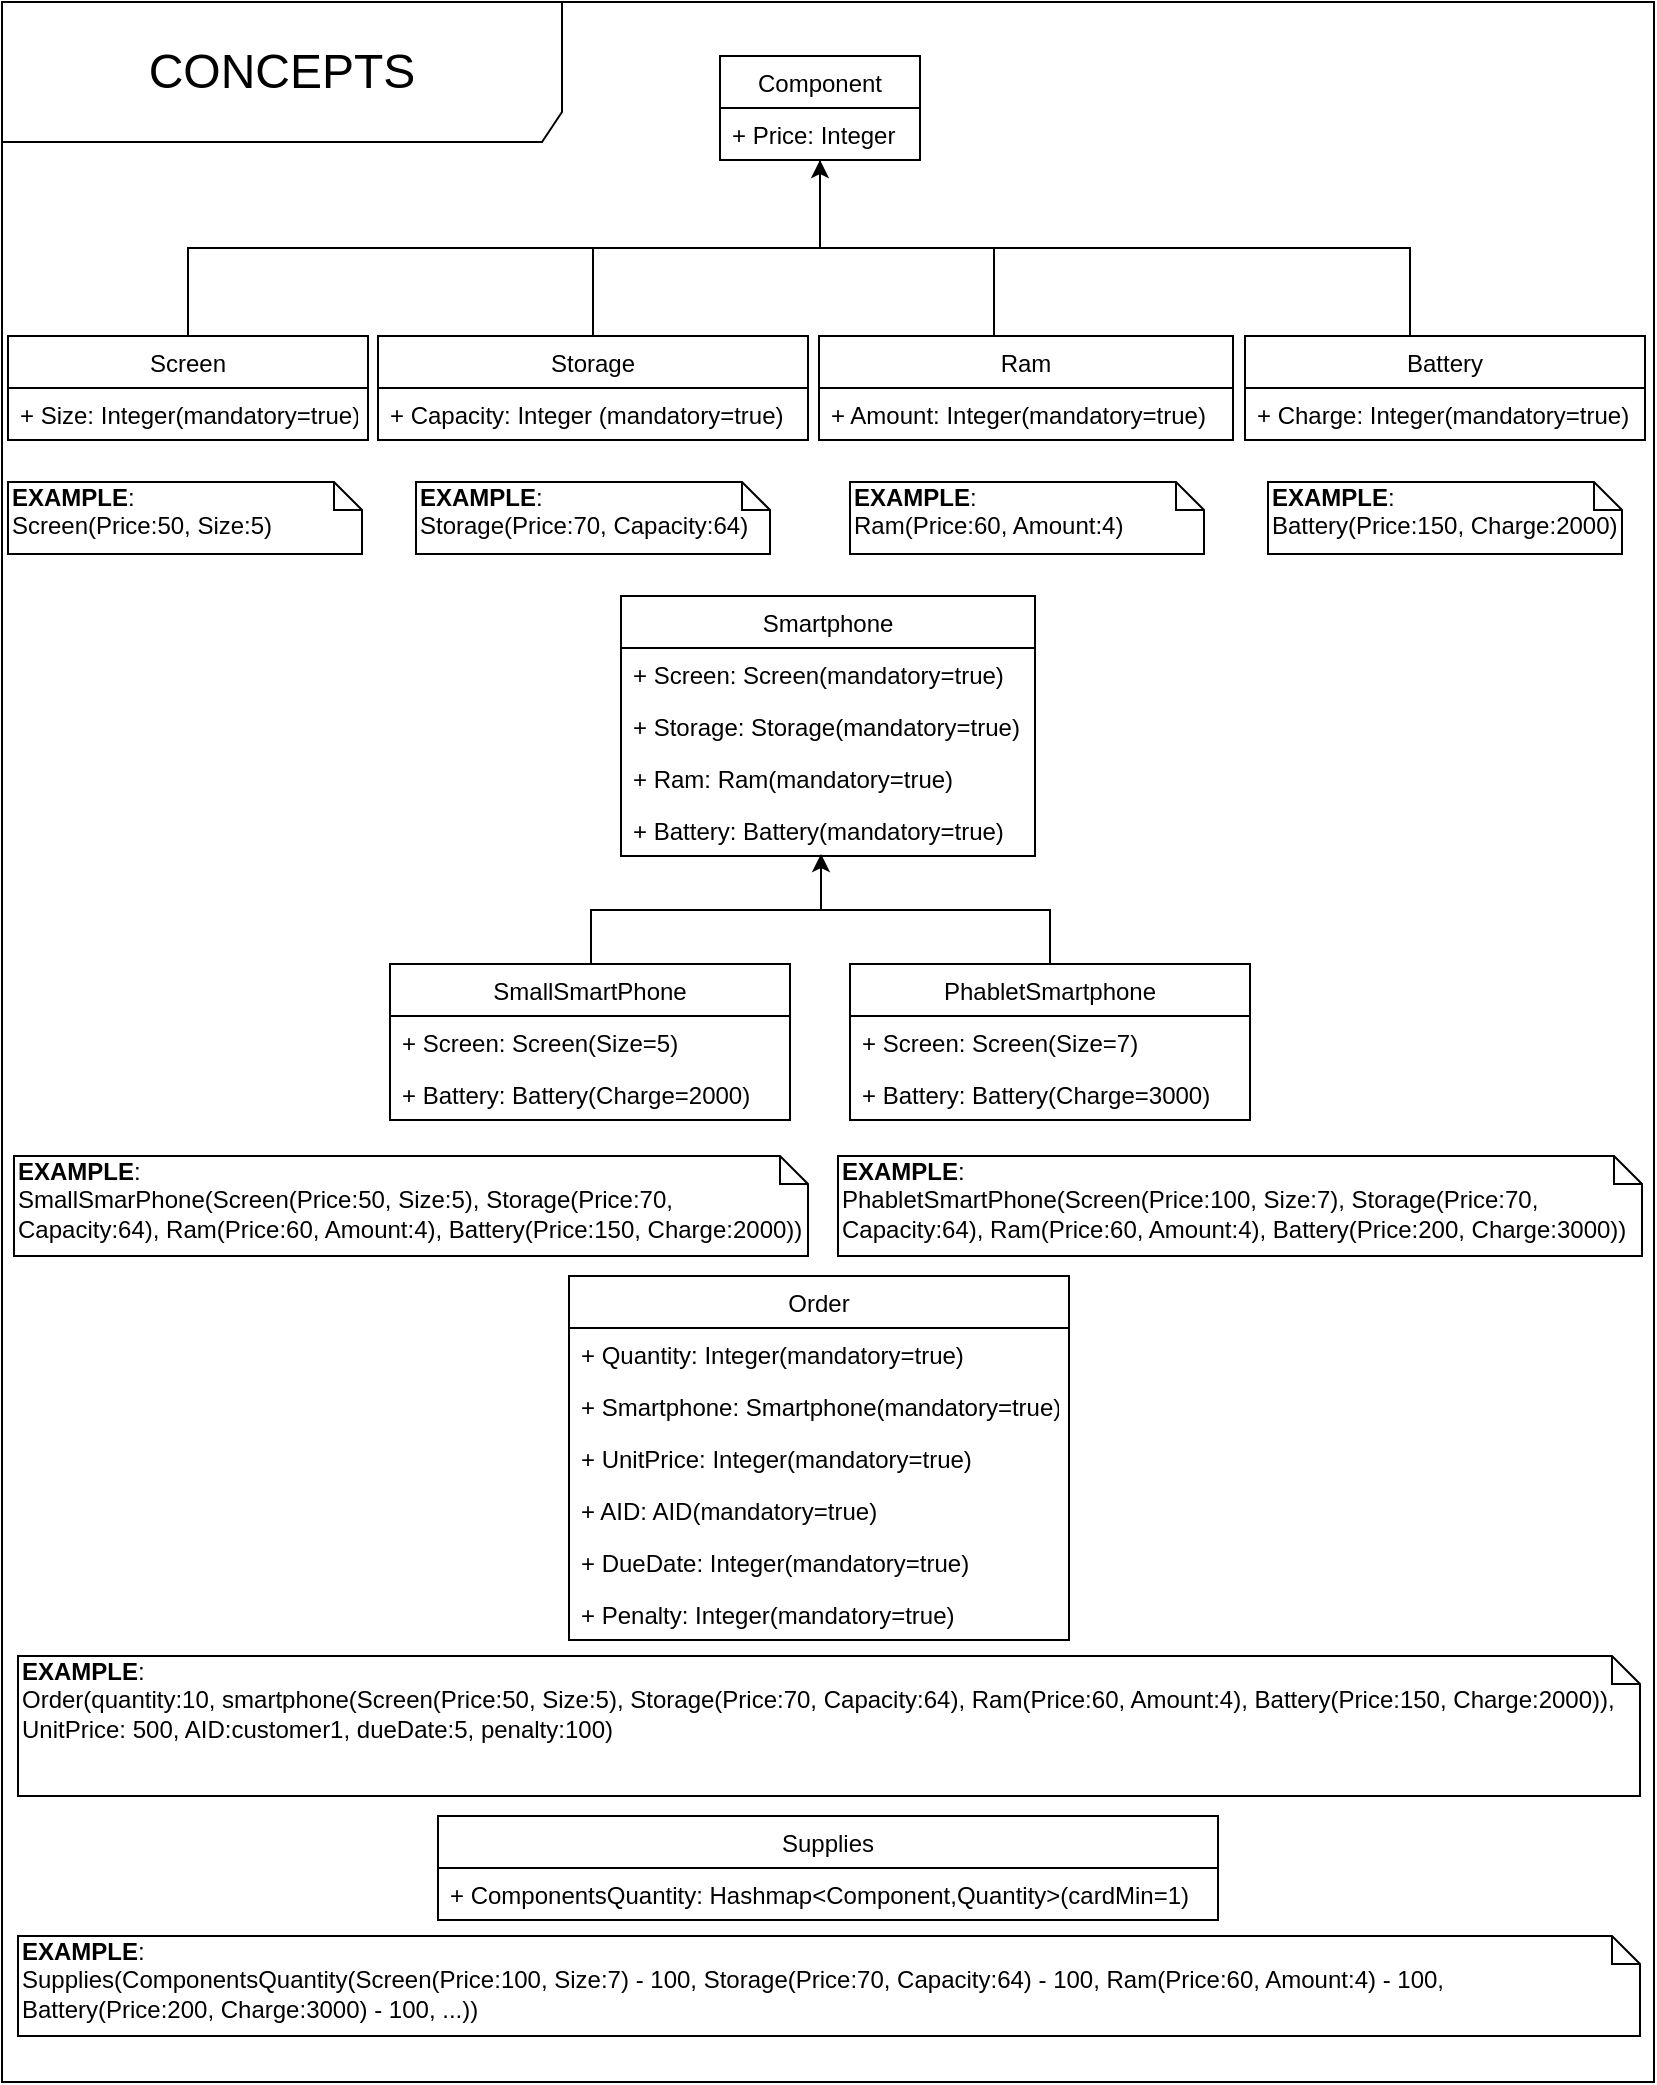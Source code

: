 <mxfile version="12.2.7" type="device" pages="1"><diagram id="f3bSzYjijK9g2ex00dDu" name="Page-1"><mxGraphModel dx="1422" dy="762" grid="1" gridSize="10" guides="1" tooltips="1" connect="1" arrows="1" fold="1" page="1" pageScale="1" pageWidth="827" pageHeight="1169" math="0" shadow="0"><root><mxCell id="0"/><mxCell id="1" parent="0"/><mxCell id="PcAVKyxKNJqnor0HwVi1-2" value="Order" style="swimlane;fontStyle=0;childLayout=stackLayout;horizontal=1;startSize=26;fillColor=none;horizontalStack=0;resizeParent=1;resizeParentMax=0;resizeLast=0;collapsible=1;marginBottom=0;" parent="1" vertex="1"><mxGeometry x="283.5" y="740" width="250" height="182" as="geometry"/></mxCell><mxCell id="PcAVKyxKNJqnor0HwVi1-3" value="+ Quantity: Integer(mandatory=true)" style="text;strokeColor=none;fillColor=none;align=left;verticalAlign=top;spacingLeft=4;spacingRight=4;overflow=hidden;rotatable=0;points=[[0,0.5],[1,0.5]];portConstraint=eastwest;" parent="PcAVKyxKNJqnor0HwVi1-2" vertex="1"><mxGeometry y="26" width="250" height="26" as="geometry"/></mxCell><mxCell id="PcAVKyxKNJqnor0HwVi1-4" value="+ Smartphone: Smartphone(mandatory=true)" style="text;strokeColor=none;fillColor=none;align=left;verticalAlign=top;spacingLeft=4;spacingRight=4;overflow=hidden;rotatable=0;points=[[0,0.5],[1,0.5]];portConstraint=eastwest;" parent="PcAVKyxKNJqnor0HwVi1-2" vertex="1"><mxGeometry y="52" width="250" height="26" as="geometry"/></mxCell><mxCell id="PcAVKyxKNJqnor0HwVi1-5" value="+ UnitPrice: Integer(mandatory=true)" style="text;strokeColor=none;fillColor=none;align=left;verticalAlign=top;spacingLeft=4;spacingRight=4;overflow=hidden;rotatable=0;points=[[0,0.5],[1,0.5]];portConstraint=eastwest;" parent="PcAVKyxKNJqnor0HwVi1-2" vertex="1"><mxGeometry y="78" width="250" height="26" as="geometry"/></mxCell><mxCell id="PcAVKyxKNJqnor0HwVi1-45" value="+ AID: AID(mandatory=true)" style="text;strokeColor=none;fillColor=none;align=left;verticalAlign=top;spacingLeft=4;spacingRight=4;overflow=hidden;rotatable=0;points=[[0,0.5],[1,0.5]];portConstraint=eastwest;" parent="PcAVKyxKNJqnor0HwVi1-2" vertex="1"><mxGeometry y="104" width="250" height="26" as="geometry"/></mxCell><mxCell id="PcAVKyxKNJqnor0HwVi1-46" value="+ DueDate: Integer(mandatory=true)" style="text;strokeColor=none;fillColor=none;align=left;verticalAlign=top;spacingLeft=4;spacingRight=4;overflow=hidden;rotatable=0;points=[[0,0.5],[1,0.5]];portConstraint=eastwest;" parent="PcAVKyxKNJqnor0HwVi1-2" vertex="1"><mxGeometry y="130" width="250" height="26" as="geometry"/></mxCell><mxCell id="PcAVKyxKNJqnor0HwVi1-47" value="+ Penalty: Integer(mandatory=true)" style="text;strokeColor=none;fillColor=none;align=left;verticalAlign=top;spacingLeft=4;spacingRight=4;overflow=hidden;rotatable=0;points=[[0,0.5],[1,0.5]];portConstraint=eastwest;" parent="PcAVKyxKNJqnor0HwVi1-2" vertex="1"><mxGeometry y="156" width="250" height="26" as="geometry"/></mxCell><mxCell id="PcAVKyxKNJqnor0HwVi1-40" style="edgeStyle=orthogonalEdgeStyle;rounded=0;orthogonalLoop=1;jettySize=auto;html=1;exitX=0.5;exitY=1;exitDx=0;exitDy=0;entryX=0.5;entryY=0;entryDx=0;entryDy=0;startArrow=classic;startFill=1;endArrow=none;endFill=0;" parent="1" source="PcAVKyxKNJqnor0HwVi1-6" target="PcAVKyxKNJqnor0HwVi1-12" edge="1"><mxGeometry relative="1" as="geometry"/></mxCell><mxCell id="PcAVKyxKNJqnor0HwVi1-6" value="Component" style="swimlane;fontStyle=0;childLayout=stackLayout;horizontal=1;startSize=26;fillColor=none;horizontalStack=0;resizeParent=1;resizeParentMax=0;resizeLast=0;collapsible=1;marginBottom=0;" parent="1" vertex="1"><mxGeometry x="359" y="130" width="100" height="52" as="geometry"/></mxCell><mxCell id="PcAVKyxKNJqnor0HwVi1-7" value="+ Price: Integer" style="text;strokeColor=none;fillColor=none;align=left;verticalAlign=top;spacingLeft=4;spacingRight=4;overflow=hidden;rotatable=0;points=[[0,0.5],[1,0.5]];portConstraint=eastwest;" parent="PcAVKyxKNJqnor0HwVi1-6" vertex="1"><mxGeometry y="26" width="100" height="26" as="geometry"/></mxCell><mxCell id="PcAVKyxKNJqnor0HwVi1-42" style="edgeStyle=orthogonalEdgeStyle;rounded=0;orthogonalLoop=1;jettySize=auto;html=1;exitX=0.5;exitY=0;exitDx=0;exitDy=0;entryX=0.5;entryY=1;entryDx=0;entryDy=0;startArrow=none;startFill=0;endArrow=none;endFill=0;" parent="1" source="PcAVKyxKNJqnor0HwVi1-10" target="PcAVKyxKNJqnor0HwVi1-6" edge="1"><mxGeometry relative="1" as="geometry"/></mxCell><mxCell id="PcAVKyxKNJqnor0HwVi1-10" value="Screen" style="swimlane;fontStyle=0;childLayout=stackLayout;horizontal=1;startSize=26;fillColor=none;horizontalStack=0;resizeParent=1;resizeParentMax=0;resizeLast=0;collapsible=1;marginBottom=0;" parent="1" vertex="1"><mxGeometry x="3" y="270" width="180" height="52" as="geometry"/></mxCell><mxCell id="PcAVKyxKNJqnor0HwVi1-11" value="+ Size: Integer(mandatory=true)" style="text;strokeColor=none;fillColor=none;align=left;verticalAlign=top;spacingLeft=4;spacingRight=4;overflow=hidden;rotatable=0;points=[[0,0.5],[1,0.5]];portConstraint=eastwest;" parent="PcAVKyxKNJqnor0HwVi1-10" vertex="1"><mxGeometry y="26" width="180" height="26" as="geometry"/></mxCell><mxCell id="PcAVKyxKNJqnor0HwVi1-12" value="Storage" style="swimlane;fontStyle=0;childLayout=stackLayout;horizontal=1;startSize=26;fillColor=none;horizontalStack=0;resizeParent=1;resizeParentMax=0;resizeLast=0;collapsible=1;marginBottom=0;" parent="1" vertex="1"><mxGeometry x="188" y="270" width="215" height="52" as="geometry"/></mxCell><mxCell id="PcAVKyxKNJqnor0HwVi1-13" value="+ Capacity: Integer (mandatory=true)" style="text;strokeColor=none;fillColor=none;align=left;verticalAlign=top;spacingLeft=4;spacingRight=4;overflow=hidden;rotatable=0;points=[[0,0.5],[1,0.5]];portConstraint=eastwest;" parent="PcAVKyxKNJqnor0HwVi1-12" vertex="1"><mxGeometry y="26" width="215" height="26" as="geometry"/></mxCell><mxCell id="PcAVKyxKNJqnor0HwVi1-43" style="edgeStyle=orthogonalEdgeStyle;rounded=0;orthogonalLoop=1;jettySize=auto;html=1;exitX=0.5;exitY=0;exitDx=0;exitDy=0;startArrow=none;startFill=0;endArrow=none;endFill=0;" parent="1" source="PcAVKyxKNJqnor0HwVi1-14" edge="1"><mxGeometry relative="1" as="geometry"><mxPoint x="409" y="190" as="targetPoint"/><mxPoint x="496.48" y="265.991" as="sourcePoint"/><Array as="points"><mxPoint x="496" y="226"/><mxPoint x="409" y="226"/></Array></mxGeometry></mxCell><mxCell id="PcAVKyxKNJqnor0HwVi1-14" value="Ram" style="swimlane;fontStyle=0;childLayout=stackLayout;horizontal=1;startSize=26;fillColor=none;horizontalStack=0;resizeParent=1;resizeParentMax=0;resizeLast=0;collapsible=1;marginBottom=0;" parent="1" vertex="1"><mxGeometry x="408.5" y="270" width="207" height="52" as="geometry"/></mxCell><mxCell id="PcAVKyxKNJqnor0HwVi1-15" value="+ Amount: Integer(mandatory=true)" style="text;strokeColor=none;fillColor=none;align=left;verticalAlign=top;spacingLeft=4;spacingRight=4;overflow=hidden;rotatable=0;points=[[0,0.5],[1,0.5]];portConstraint=eastwest;" parent="PcAVKyxKNJqnor0HwVi1-14" vertex="1"><mxGeometry y="26" width="207" height="26" as="geometry"/></mxCell><mxCell id="PcAVKyxKNJqnor0HwVi1-44" style="edgeStyle=orthogonalEdgeStyle;rounded=0;orthogonalLoop=1;jettySize=auto;html=1;exitX=0.5;exitY=0;exitDx=0;exitDy=0;startArrow=none;startFill=0;endArrow=none;endFill=0;" parent="1" source="PcAVKyxKNJqnor0HwVi1-16" edge="1"><mxGeometry relative="1" as="geometry"><mxPoint x="409" y="186" as="targetPoint"/><mxPoint x="704" y="266" as="sourcePoint"/><Array as="points"><mxPoint x="704" y="226"/><mxPoint x="409" y="226"/></Array></mxGeometry></mxCell><mxCell id="PcAVKyxKNJqnor0HwVi1-16" value="Battery" style="swimlane;fontStyle=0;childLayout=stackLayout;horizontal=1;startSize=26;fillColor=none;horizontalStack=0;resizeParent=1;resizeParentMax=0;resizeLast=0;collapsible=1;marginBottom=0;" parent="1" vertex="1"><mxGeometry x="621.5" y="270" width="200" height="52" as="geometry"/></mxCell><mxCell id="PcAVKyxKNJqnor0HwVi1-17" value="+ Charge: Integer(mandatory=true)" style="text;strokeColor=none;fillColor=none;align=left;verticalAlign=top;spacingLeft=4;spacingRight=4;overflow=hidden;rotatable=0;points=[[0,0.5],[1,0.5]];portConstraint=eastwest;" parent="PcAVKyxKNJqnor0HwVi1-16" vertex="1"><mxGeometry y="26" width="200" height="26" as="geometry"/></mxCell><mxCell id="PcAVKyxKNJqnor0HwVi1-22" value="Smartphone" style="swimlane;fontStyle=0;childLayout=stackLayout;horizontal=1;startSize=26;fillColor=none;horizontalStack=0;resizeParent=1;resizeParentMax=0;resizeLast=0;collapsible=1;marginBottom=0;" parent="1" vertex="1"><mxGeometry x="309.5" y="400" width="207" height="130" as="geometry"/></mxCell><mxCell id="PcAVKyxKNJqnor0HwVi1-23" value="+ Screen: Screen(mandatory=true) " style="text;strokeColor=none;fillColor=none;align=left;verticalAlign=top;spacingLeft=4;spacingRight=4;overflow=hidden;rotatable=0;points=[[0,0.5],[1,0.5]];portConstraint=eastwest;" parent="PcAVKyxKNJqnor0HwVi1-22" vertex="1"><mxGeometry y="26" width="207" height="26" as="geometry"/></mxCell><mxCell id="PcAVKyxKNJqnor0HwVi1-24" value="+ Storage: Storage(mandatory=true)" style="text;strokeColor=none;fillColor=none;align=left;verticalAlign=top;spacingLeft=4;spacingRight=4;overflow=hidden;rotatable=0;points=[[0,0.5],[1,0.5]];portConstraint=eastwest;" parent="PcAVKyxKNJqnor0HwVi1-22" vertex="1"><mxGeometry y="52" width="207" height="26" as="geometry"/></mxCell><mxCell id="PcAVKyxKNJqnor0HwVi1-25" value="+ Ram: Ram(mandatory=true)" style="text;strokeColor=none;fillColor=none;align=left;verticalAlign=top;spacingLeft=4;spacingRight=4;overflow=hidden;rotatable=0;points=[[0,0.5],[1,0.5]];portConstraint=eastwest;" parent="PcAVKyxKNJqnor0HwVi1-22" vertex="1"><mxGeometry y="78" width="207" height="26" as="geometry"/></mxCell><mxCell id="PcAVKyxKNJqnor0HwVi1-26" value="+ Battery: Battery(mandatory=true)" style="text;strokeColor=none;fillColor=none;align=left;verticalAlign=top;spacingLeft=4;spacingRight=4;overflow=hidden;rotatable=0;points=[[0,0.5],[1,0.5]];portConstraint=eastwest;" parent="PcAVKyxKNJqnor0HwVi1-22" vertex="1"><mxGeometry y="104" width="207" height="26" as="geometry"/></mxCell><mxCell id="PcAVKyxKNJqnor0HwVi1-39" style="edgeStyle=orthogonalEdgeStyle;rounded=0;orthogonalLoop=1;jettySize=auto;html=1;startArrow=classic;startFill=1;endArrow=none;endFill=0;" parent="1" target="PcAVKyxKNJqnor0HwVi1-27" edge="1"><mxGeometry relative="1" as="geometry"><mxPoint x="375.5" y="550" as="targetPoint"/><mxPoint x="409.5" y="529" as="sourcePoint"/><Array as="points"><mxPoint x="409.5" y="529"/><mxPoint x="409.5" y="557"/><mxPoint x="294.5" y="557"/></Array></mxGeometry></mxCell><mxCell id="PcAVKyxKNJqnor0HwVi1-27" value="SmallSmartPhone" style="swimlane;fontStyle=0;childLayout=stackLayout;horizontal=1;startSize=26;fillColor=none;horizontalStack=0;resizeParent=1;resizeParentMax=0;resizeLast=0;collapsible=1;marginBottom=0;" parent="1" vertex="1"><mxGeometry x="194" y="584" width="200" height="78" as="geometry"/></mxCell><mxCell id="PcAVKyxKNJqnor0HwVi1-28" value="+ Screen: Screen(Size=5) " style="text;strokeColor=none;fillColor=none;align=left;verticalAlign=top;spacingLeft=4;spacingRight=4;overflow=hidden;rotatable=0;points=[[0,0.5],[1,0.5]];portConstraint=eastwest;" parent="PcAVKyxKNJqnor0HwVi1-27" vertex="1"><mxGeometry y="26" width="200" height="26" as="geometry"/></mxCell><mxCell id="PcAVKyxKNJqnor0HwVi1-31" value="+ Battery: Battery(Charge=2000)" style="text;strokeColor=none;fillColor=none;align=left;verticalAlign=top;spacingLeft=4;spacingRight=4;overflow=hidden;rotatable=0;points=[[0,0.5],[1,0.5]];portConstraint=eastwest;" parent="PcAVKyxKNJqnor0HwVi1-27" vertex="1"><mxGeometry y="52" width="200" height="26" as="geometry"/></mxCell><mxCell id="PcAVKyxKNJqnor0HwVi1-38" style="edgeStyle=orthogonalEdgeStyle;rounded=0;orthogonalLoop=1;jettySize=auto;html=1;exitX=0.5;exitY=0;exitDx=0;exitDy=0;endArrow=none;endFill=0;startArrow=none;startFill=0;" parent="1" source="PcAVKyxKNJqnor0HwVi1-32" edge="1"><mxGeometry relative="1" as="geometry"><mxPoint x="413.5" y="530" as="targetPoint"/><Array as="points"><mxPoint x="523.5" y="557"/><mxPoint x="409.5" y="557"/></Array></mxGeometry></mxCell><mxCell id="PcAVKyxKNJqnor0HwVi1-32" value="PhabletSmartphone" style="swimlane;fontStyle=0;childLayout=stackLayout;horizontal=1;startSize=26;fillColor=none;horizontalStack=0;resizeParent=1;resizeParentMax=0;resizeLast=0;collapsible=1;marginBottom=0;" parent="1" vertex="1"><mxGeometry x="424" y="584" width="200" height="78" as="geometry"/></mxCell><mxCell id="PcAVKyxKNJqnor0HwVi1-33" value="+ Screen: Screen(Size=7) " style="text;strokeColor=none;fillColor=none;align=left;verticalAlign=top;spacingLeft=4;spacingRight=4;overflow=hidden;rotatable=0;points=[[0,0.5],[1,0.5]];portConstraint=eastwest;" parent="PcAVKyxKNJqnor0HwVi1-32" vertex="1"><mxGeometry y="26" width="200" height="26" as="geometry"/></mxCell><mxCell id="PcAVKyxKNJqnor0HwVi1-36" value="+ Battery: Battery(Charge=3000)" style="text;strokeColor=none;fillColor=none;align=left;verticalAlign=top;spacingLeft=4;spacingRight=4;overflow=hidden;rotatable=0;points=[[0,0.5],[1,0.5]];portConstraint=eastwest;" parent="PcAVKyxKNJqnor0HwVi1-32" vertex="1"><mxGeometry y="52" width="200" height="26" as="geometry"/></mxCell><mxCell id="PcAVKyxKNJqnor0HwVi1-48" value="Supplies" style="swimlane;fontStyle=0;childLayout=stackLayout;horizontal=1;startSize=26;fillColor=none;horizontalStack=0;resizeParent=1;resizeParentMax=0;resizeLast=0;collapsible=1;marginBottom=0;" parent="1" vertex="1"><mxGeometry x="218" y="1010" width="390" height="52" as="geometry"/></mxCell><mxCell id="PcAVKyxKNJqnor0HwVi1-49" value="+ ComponentsQuantity: Hashmap&lt;Component,Quantity&gt;(cardMin=1) " style="text;strokeColor=none;fillColor=none;align=left;verticalAlign=top;spacingLeft=4;spacingRight=4;overflow=hidden;rotatable=0;points=[[0,0.5],[1,0.5]];portConstraint=eastwest;" parent="PcAVKyxKNJqnor0HwVi1-48" vertex="1"><mxGeometry y="26" width="390" height="26" as="geometry"/></mxCell><mxCell id="PcAVKyxKNJqnor0HwVi1-50" value="&lt;font style=&quot;font-size: 24px&quot;&gt;CONCEPTS&lt;/font&gt;" style="shape=umlFrame;whiteSpace=wrap;html=1;width=280;height=70;" parent="1" vertex="1"><mxGeometry y="103" width="826" height="1040" as="geometry"/></mxCell><mxCell id="PcAVKyxKNJqnor0HwVi1-52" value="&lt;b&gt;EXAMPLE&lt;/b&gt;:&lt;br&gt;Screen(Price:50, Size:5)" style="shape=note;whiteSpace=wrap;html=1;size=14;verticalAlign=top;align=left;spacingTop=-6;" parent="1" vertex="1"><mxGeometry x="3" y="343" width="177" height="36" as="geometry"/></mxCell><mxCell id="PcAVKyxKNJqnor0HwVi1-53" value="&lt;b&gt;EXAMPLE&lt;/b&gt;:&lt;br&gt;Storage(Price:70, Capacity:64)" style="shape=note;whiteSpace=wrap;html=1;size=14;verticalAlign=top;align=left;spacingTop=-6;" parent="1" vertex="1"><mxGeometry x="207" y="343" width="177" height="36" as="geometry"/></mxCell><mxCell id="PcAVKyxKNJqnor0HwVi1-54" value="&lt;b&gt;EXAMPLE&lt;/b&gt;:&lt;br&gt;Ram(Price:60, Amount:4)" style="shape=note;whiteSpace=wrap;html=1;size=14;verticalAlign=top;align=left;spacingTop=-6;" parent="1" vertex="1"><mxGeometry x="424" y="343" width="177" height="36" as="geometry"/></mxCell><mxCell id="PcAVKyxKNJqnor0HwVi1-55" value="&lt;b&gt;EXAMPLE&lt;/b&gt;:&lt;br&gt;Battery(Price:150, Charge:2000)" style="shape=note;whiteSpace=wrap;html=1;size=14;verticalAlign=top;align=left;spacingTop=-6;" parent="1" vertex="1"><mxGeometry x="633" y="343" width="177" height="36" as="geometry"/></mxCell><mxCell id="PcAVKyxKNJqnor0HwVi1-59" value="&lt;b&gt;EXAMPLE&lt;/b&gt;:&lt;br&gt;SmallSmarPhone(Screen(Price:50, Size:5), Storage(Price:70, Capacity:64), Ram(Price:60, Amount:4), Battery(Price:150, Charge:2000))" style="shape=note;whiteSpace=wrap;html=1;size=14;verticalAlign=top;align=left;spacingTop=-6;" parent="1" vertex="1"><mxGeometry x="6" y="680" width="397" height="50" as="geometry"/></mxCell><mxCell id="PcAVKyxKNJqnor0HwVi1-60" value="&lt;b&gt;EXAMPLE&lt;/b&gt;:&lt;br&gt;PhabletSmartPhone(Screen(Price:100, Size:7), Storage(Price:70, Capacity:64), Ram(Price:60, Amount:4), Battery(Price:200, Charge:3000))" style="shape=note;whiteSpace=wrap;html=1;size=14;verticalAlign=top;align=left;spacingTop=-6;" parent="1" vertex="1"><mxGeometry x="418" y="680" width="402" height="50" as="geometry"/></mxCell><mxCell id="PcAVKyxKNJqnor0HwVi1-61" value="&lt;b&gt;EXAMPLE&lt;/b&gt;:&lt;br&gt;Order(quantity:10, smartphone(Screen(Price:50, Size:5), Storage(Price:70, Capacity:64), Ram(Price:60, Amount:4), Battery(Price:150, Charge:2000)), UnitPrice: 500, AID:customer1, dueDate:5, penalty:100)" style="shape=note;whiteSpace=wrap;html=1;size=14;verticalAlign=top;align=left;spacingTop=-6;" parent="1" vertex="1"><mxGeometry x="8" y="930" width="811" height="70" as="geometry"/></mxCell><mxCell id="PcAVKyxKNJqnor0HwVi1-62" value="&lt;b&gt;EXAMPLE&lt;/b&gt;:&lt;br&gt;Supplies(ComponentsQuantity(Screen(Price:100, Size:7) - 100, Storage(Price:70, Capacity:64) - 100, Ram(Price:60, Amount:4) - 100, Battery(Price:200, Charge:3000) - 100, ...))" style="shape=note;whiteSpace=wrap;html=1;size=14;verticalAlign=top;align=left;spacingTop=-6;" parent="1" vertex="1"><mxGeometry x="8" y="1070" width="811" height="50" as="geometry"/></mxCell></root></mxGraphModel></diagram></mxfile>